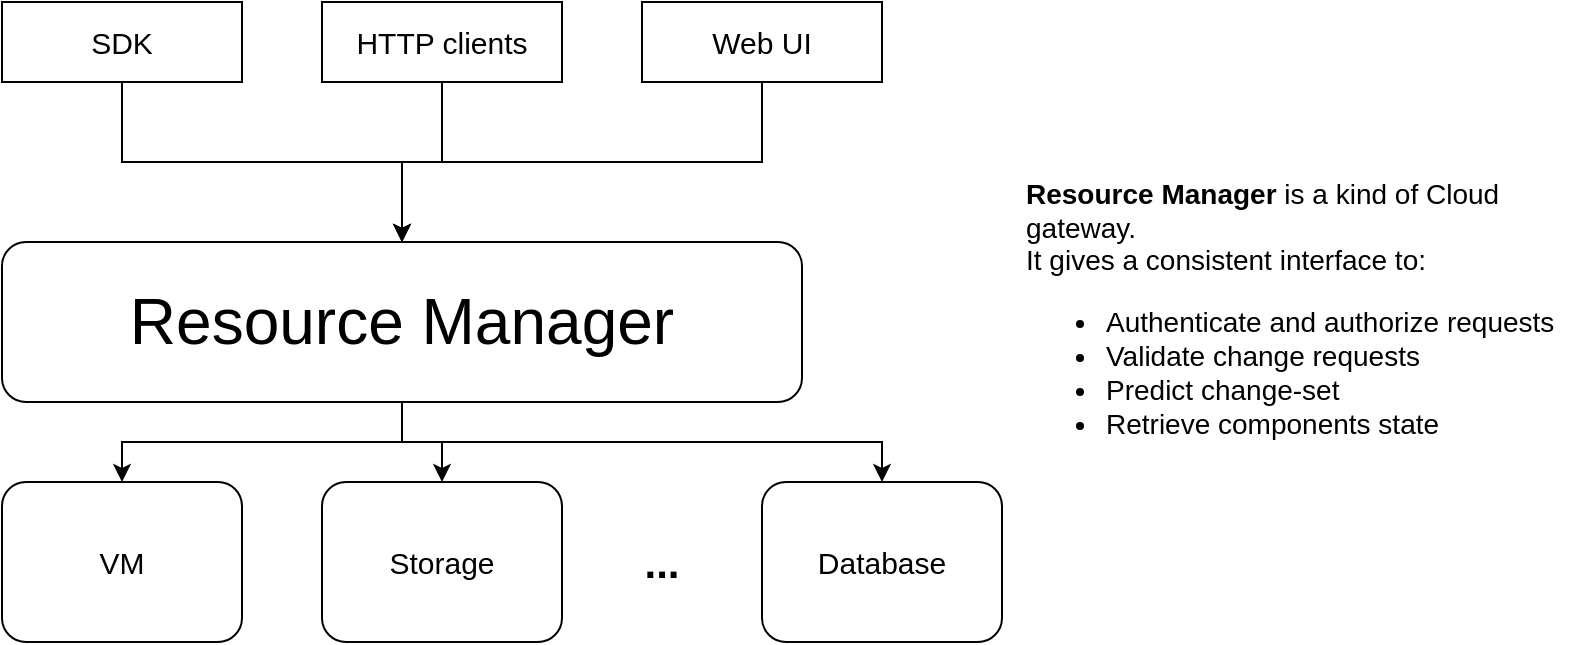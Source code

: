 <mxfile version="13.8.9" type="device" pages="3"><diagram id="5XzHbsgD4A5N1r3Lq1Yf" name="Generic"><mxGraphModel dx="1422" dy="866" grid="1" gridSize="10" guides="1" tooltips="1" connect="1" arrows="1" fold="1" page="1" pageScale="1" pageWidth="850" pageHeight="1100" math="0" shadow="0"><root><mxCell id="0"/><mxCell id="1" parent="0"/><mxCell id="wbJJfYxwRGBmEg_eTTa_-18" style="edgeStyle=orthogonalEdgeStyle;rounded=0;orthogonalLoop=1;jettySize=auto;html=1;endArrow=classic;endFill=1;strokeColor=#000000;" edge="1" parent="1" source="wbJJfYxwRGBmEg_eTTa_-1" target="wbJJfYxwRGBmEg_eTTa_-13"><mxGeometry relative="1" as="geometry"/></mxCell><mxCell id="wbJJfYxwRGBmEg_eTTa_-19" style="edgeStyle=orthogonalEdgeStyle;rounded=0;orthogonalLoop=1;jettySize=auto;html=1;endArrow=classic;endFill=1;strokeColor=#000000;" edge="1" parent="1" source="wbJJfYxwRGBmEg_eTTa_-1" target="wbJJfYxwRGBmEg_eTTa_-14"><mxGeometry relative="1" as="geometry"/></mxCell><mxCell id="wbJJfYxwRGBmEg_eTTa_-20" style="edgeStyle=orthogonalEdgeStyle;rounded=0;orthogonalLoop=1;jettySize=auto;html=1;endArrow=classic;endFill=1;strokeColor=#000000;" edge="1" parent="1" source="wbJJfYxwRGBmEg_eTTa_-1" target="wbJJfYxwRGBmEg_eTTa_-15"><mxGeometry relative="1" as="geometry"/></mxCell><mxCell id="wbJJfYxwRGBmEg_eTTa_-1" value="&lt;font style=&quot;font-size: 32px&quot;&gt;Resource Manager&lt;/font&gt;" style="rounded=1;whiteSpace=wrap;html=1;" vertex="1" parent="1"><mxGeometry x="40" y="160" width="400" height="80" as="geometry"/></mxCell><mxCell id="wbJJfYxwRGBmEg_eTTa_-9" style="edgeStyle=orthogonalEdgeStyle;rounded=0;orthogonalLoop=1;jettySize=auto;html=1;entryX=0.5;entryY=0;entryDx=0;entryDy=0;endArrow=classic;endFill=1;strokeColor=#000000;" edge="1" parent="1" source="wbJJfYxwRGBmEg_eTTa_-5" target="wbJJfYxwRGBmEg_eTTa_-1"><mxGeometry relative="1" as="geometry"/></mxCell><mxCell id="wbJJfYxwRGBmEg_eTTa_-5" value="&lt;font style=&quot;font-size: 15px&quot;&gt;SDK&lt;/font&gt;" style="rounded=0;whiteSpace=wrap;html=1;align=center;" vertex="1" parent="1"><mxGeometry x="40" y="40" width="120" height="40" as="geometry"/></mxCell><mxCell id="wbJJfYxwRGBmEg_eTTa_-10" style="edgeStyle=orthogonalEdgeStyle;rounded=0;orthogonalLoop=1;jettySize=auto;html=1;entryX=0.5;entryY=0;entryDx=0;entryDy=0;endArrow=classic;endFill=1;strokeColor=#000000;" edge="1" parent="1" source="wbJJfYxwRGBmEg_eTTa_-6" target="wbJJfYxwRGBmEg_eTTa_-1"><mxGeometry relative="1" as="geometry"/></mxCell><mxCell id="wbJJfYxwRGBmEg_eTTa_-6" value="&lt;span style=&quot;font-size: 15px&quot;&gt;HTTP clients&lt;/span&gt;" style="rounded=0;whiteSpace=wrap;html=1;align=center;" vertex="1" parent="1"><mxGeometry x="200" y="40" width="120" height="40" as="geometry"/></mxCell><mxCell id="wbJJfYxwRGBmEg_eTTa_-11" style="edgeStyle=orthogonalEdgeStyle;rounded=0;orthogonalLoop=1;jettySize=auto;html=1;entryX=0.5;entryY=0;entryDx=0;entryDy=0;endArrow=classic;endFill=1;strokeColor=#000000;" edge="1" parent="1" source="wbJJfYxwRGBmEg_eTTa_-7" target="wbJJfYxwRGBmEg_eTTa_-1"><mxGeometry relative="1" as="geometry"/></mxCell><mxCell id="wbJJfYxwRGBmEg_eTTa_-7" value="&lt;span style=&quot;font-size: 15px&quot;&gt;Web UI&lt;/span&gt;" style="rounded=0;whiteSpace=wrap;html=1;align=center;" vertex="1" parent="1"><mxGeometry x="360" y="40" width="120" height="40" as="geometry"/></mxCell><mxCell id="wbJJfYxwRGBmEg_eTTa_-13" value="&lt;font style=&quot;font-size: 15px&quot;&gt;VM&lt;/font&gt;" style="rounded=1;whiteSpace=wrap;html=1;align=center;" vertex="1" parent="1"><mxGeometry x="40" y="280" width="120" height="80" as="geometry"/></mxCell><mxCell id="wbJJfYxwRGBmEg_eTTa_-14" value="&lt;font style=&quot;font-size: 15px&quot;&gt;Storage&lt;/font&gt;" style="rounded=1;whiteSpace=wrap;html=1;align=center;" vertex="1" parent="1"><mxGeometry x="200" y="280" width="120" height="80" as="geometry"/></mxCell><mxCell id="wbJJfYxwRGBmEg_eTTa_-15" value="&lt;span style=&quot;font-size: 15px&quot;&gt;Database&lt;/span&gt;" style="rounded=1;whiteSpace=wrap;html=1;align=center;" vertex="1" parent="1"><mxGeometry x="420" y="280" width="120" height="80" as="geometry"/></mxCell><mxCell id="wbJJfYxwRGBmEg_eTTa_-16" value="&lt;font style=&quot;font-size: 21px&quot;&gt;&lt;b&gt;...&lt;/b&gt;&lt;/font&gt;" style="text;html=1;strokeColor=none;fillColor=none;align=center;verticalAlign=middle;whiteSpace=wrap;rounded=0;" vertex="1" parent="1"><mxGeometry x="350" y="310" width="40" height="20" as="geometry"/></mxCell><mxCell id="wbJJfYxwRGBmEg_eTTa_-21" value="&lt;font style=&quot;font-size: 14px&quot;&gt;&lt;b&gt;Resource Manager&lt;/b&gt; is a kind of Cloud gateway.&lt;br&gt;It gives a consistent interface to:&lt;br&gt;&lt;ul&gt;&lt;li&gt;&lt;font style=&quot;font-size: 14px&quot;&gt;Authenticate and authorize requests&lt;/font&gt;&lt;/li&gt;&lt;li&gt;&lt;font style=&quot;font-size: 14px&quot;&gt;Validate change requests&lt;/font&gt;&lt;/li&gt;&lt;li&gt;&lt;span&gt;&lt;font style=&quot;font-size: 14px&quot;&gt;Predict change-set&lt;/font&gt;&lt;/span&gt;&lt;/li&gt;&lt;li&gt;&lt;font style=&quot;font-size: 14px&quot;&gt;Retrieve components state&lt;/font&gt;&lt;/li&gt;&lt;/ul&gt;&lt;/font&gt;" style="text;html=1;strokeColor=none;fillColor=none;align=left;verticalAlign=middle;whiteSpace=wrap;rounded=0;" vertex="1" parent="1"><mxGeometry x="550" y="127.5" width="280" height="145" as="geometry"/></mxCell></root></mxGraphModel></diagram><diagram name="Azure/AWS/GCP" id="LurYke5VIiVdMJ2U-toc"><mxGraphModel dx="1422" dy="866" grid="1" gridSize="10" guides="1" tooltips="1" connect="1" arrows="1" fold="1" page="1" pageScale="1" pageWidth="850" pageHeight="1100" math="0" shadow="0"><root><mxCell id="kYXGSRQ9VthxkA4z5IXb-0"/><mxCell id="kYXGSRQ9VthxkA4z5IXb-1" parent="kYXGSRQ9VthxkA4z5IXb-0"/><mxCell id="kYXGSRQ9VthxkA4z5IXb-2" style="edgeStyle=orthogonalEdgeStyle;rounded=0;orthogonalLoop=1;jettySize=auto;html=1;endArrow=classic;endFill=1;strokeColor=#000000;" edge="1" parent="kYXGSRQ9VthxkA4z5IXb-1" source="kYXGSRQ9VthxkA4z5IXb-5" target="kYXGSRQ9VthxkA4z5IXb-12"><mxGeometry relative="1" as="geometry"/></mxCell><mxCell id="kYXGSRQ9VthxkA4z5IXb-3" style="edgeStyle=orthogonalEdgeStyle;rounded=0;orthogonalLoop=1;jettySize=auto;html=1;endArrow=classic;endFill=1;strokeColor=#000000;" edge="1" parent="kYXGSRQ9VthxkA4z5IXb-1" source="kYXGSRQ9VthxkA4z5IXb-5" target="kYXGSRQ9VthxkA4z5IXb-13"><mxGeometry relative="1" as="geometry"/></mxCell><mxCell id="kYXGSRQ9VthxkA4z5IXb-4" style="edgeStyle=orthogonalEdgeStyle;rounded=0;orthogonalLoop=1;jettySize=auto;html=1;endArrow=classic;endFill=1;strokeColor=#000000;" edge="1" parent="kYXGSRQ9VthxkA4z5IXb-1" source="kYXGSRQ9VthxkA4z5IXb-5" target="kYXGSRQ9VthxkA4z5IXb-14"><mxGeometry relative="1" as="geometry"/></mxCell><mxCell id="kYXGSRQ9VthxkA4z5IXb-5" value="&lt;font style=&quot;font-size: 32px&quot;&gt;Resource Manager&lt;/font&gt;" style="rounded=1;whiteSpace=wrap;html=1;" vertex="1" parent="kYXGSRQ9VthxkA4z5IXb-1"><mxGeometry x="40" y="209" width="400" height="80" as="geometry"/></mxCell><mxCell id="kYXGSRQ9VthxkA4z5IXb-6" style="edgeStyle=orthogonalEdgeStyle;rounded=0;orthogonalLoop=1;jettySize=auto;html=1;entryX=0.5;entryY=0;entryDx=0;entryDy=0;endArrow=classic;endFill=1;strokeColor=#000000;" edge="1" parent="kYXGSRQ9VthxkA4z5IXb-1" source="kYXGSRQ9VthxkA4z5IXb-7" target="kYXGSRQ9VthxkA4z5IXb-5"><mxGeometry relative="1" as="geometry"/></mxCell><mxCell id="kYXGSRQ9VthxkA4z5IXb-7" value="&lt;font style=&quot;font-size: 15px&quot;&gt;SDK&lt;/font&gt;" style="rounded=0;whiteSpace=wrap;html=1;align=center;" vertex="1" parent="kYXGSRQ9VthxkA4z5IXb-1"><mxGeometry x="40" y="89" width="120" height="40" as="geometry"/></mxCell><mxCell id="kYXGSRQ9VthxkA4z5IXb-8" style="edgeStyle=orthogonalEdgeStyle;rounded=0;orthogonalLoop=1;jettySize=auto;html=1;entryX=0.5;entryY=0;entryDx=0;entryDy=0;endArrow=classic;endFill=1;strokeColor=#000000;" edge="1" parent="kYXGSRQ9VthxkA4z5IXb-1" source="kYXGSRQ9VthxkA4z5IXb-9" target="kYXGSRQ9VthxkA4z5IXb-5"><mxGeometry relative="1" as="geometry"/></mxCell><mxCell id="kYXGSRQ9VthxkA4z5IXb-9" value="&lt;span style=&quot;font-size: 15px&quot;&gt;HTTP clients&lt;/span&gt;" style="rounded=0;whiteSpace=wrap;html=1;align=center;" vertex="1" parent="kYXGSRQ9VthxkA4z5IXb-1"><mxGeometry x="200" y="89" width="120" height="40" as="geometry"/></mxCell><mxCell id="kYXGSRQ9VthxkA4z5IXb-10" style="edgeStyle=orthogonalEdgeStyle;rounded=0;orthogonalLoop=1;jettySize=auto;html=1;entryX=0.5;entryY=0;entryDx=0;entryDy=0;endArrow=classic;endFill=1;strokeColor=#000000;" edge="1" parent="kYXGSRQ9VthxkA4z5IXb-1" source="kYXGSRQ9VthxkA4z5IXb-11" target="kYXGSRQ9VthxkA4z5IXb-5"><mxGeometry relative="1" as="geometry"/></mxCell><mxCell id="kYXGSRQ9VthxkA4z5IXb-11" value="&lt;span style=&quot;font-size: 15px&quot;&gt;Web UI&lt;/span&gt;" style="rounded=0;whiteSpace=wrap;html=1;align=center;" vertex="1" parent="kYXGSRQ9VthxkA4z5IXb-1"><mxGeometry x="360" y="89" width="120" height="40" as="geometry"/></mxCell><mxCell id="kYXGSRQ9VthxkA4z5IXb-12" value="&lt;font style=&quot;font-size: 15px&quot;&gt;VM&lt;/font&gt;" style="rounded=1;whiteSpace=wrap;html=1;align=center;" vertex="1" parent="kYXGSRQ9VthxkA4z5IXb-1"><mxGeometry x="40" y="329" width="120" height="80" as="geometry"/></mxCell><mxCell id="kYXGSRQ9VthxkA4z5IXb-13" value="&lt;font style=&quot;font-size: 15px&quot;&gt;Storage&lt;/font&gt;" style="rounded=1;whiteSpace=wrap;html=1;align=center;" vertex="1" parent="kYXGSRQ9VthxkA4z5IXb-1"><mxGeometry x="200" y="329" width="120" height="80" as="geometry"/></mxCell><mxCell id="kYXGSRQ9VthxkA4z5IXb-14" value="&lt;span style=&quot;font-size: 15px&quot;&gt;Database&lt;/span&gt;" style="rounded=1;whiteSpace=wrap;html=1;align=center;" vertex="1" parent="kYXGSRQ9VthxkA4z5IXb-1"><mxGeometry x="420" y="329" width="120" height="80" as="geometry"/></mxCell><mxCell id="kYXGSRQ9VthxkA4z5IXb-15" value="&lt;font style=&quot;font-size: 21px&quot;&gt;&lt;b&gt;...&lt;/b&gt;&lt;/font&gt;" style="text;html=1;strokeColor=none;fillColor=none;align=center;verticalAlign=middle;whiteSpace=wrap;rounded=0;" vertex="1" parent="kYXGSRQ9VthxkA4z5IXb-1"><mxGeometry x="350" y="359" width="40" height="20" as="geometry"/></mxCell><mxCell id="kYXGSRQ9VthxkA4z5IXb-18" style="edgeStyle=orthogonalEdgeStyle;rounded=0;orthogonalLoop=1;jettySize=auto;html=1;endArrow=classic;endFill=1;strokeColor=#000000;" edge="1" parent="kYXGSRQ9VthxkA4z5IXb-1" source="kYXGSRQ9VthxkA4z5IXb-17" target="kYXGSRQ9VthxkA4z5IXb-9"><mxGeometry relative="1" as="geometry"/></mxCell><mxCell id="kYXGSRQ9VthxkA4z5IXb-17" value="&lt;span style=&quot;font-size: 15px&quot;&gt;Resource Manager Templates&lt;/span&gt;" style="rounded=0;whiteSpace=wrap;html=1;align=center;" vertex="1" parent="kYXGSRQ9VthxkA4z5IXb-1"><mxGeometry x="180" y="10" width="160" height="40" as="geometry"/></mxCell><mxCell id="kYXGSRQ9VthxkA4z5IXb-20" style="edgeStyle=orthogonalEdgeStyle;rounded=0;orthogonalLoop=1;jettySize=auto;html=1;entryX=1;entryY=0.5;entryDx=0;entryDy=0;endArrow=none;endFill=0;strokeColor=#000000;dashed=1;dashPattern=1 4;" edge="1" parent="kYXGSRQ9VthxkA4z5IXb-1" source="kYXGSRQ9VthxkA4z5IXb-19" target="kYXGSRQ9VthxkA4z5IXb-17"><mxGeometry relative="1" as="geometry"/></mxCell><mxCell id="kYXGSRQ9VthxkA4z5IXb-19" value="AWS Cloud Formation&lt;br&gt;Azure Resource Manager templates&lt;br&gt;GCP&amp;nbsp;Deployment Manager templates" style="text;html=1;strokeColor=none;fillColor=none;align=left;verticalAlign=middle;whiteSpace=wrap;rounded=0;" vertex="1" parent="kYXGSRQ9VthxkA4z5IXb-1"><mxGeometry x="380" y="5" width="250" height="50" as="geometry"/></mxCell><mxCell id="kYXGSRQ9VthxkA4z5IXb-21" value="" style="verticalLabelPosition=bottom;verticalAlign=top;html=1;shape=mxgraph.basic.8_point_star;align=center;fillColor=#f8cecc;strokeColor=#b85450;" vertex="1" parent="kYXGSRQ9VthxkA4z5IXb-1"><mxGeometry x="384" y="225" width="50" height="49" as="geometry"/></mxCell><mxCell id="kYXGSRQ9VthxkA4z5IXb-23" style="edgeStyle=orthogonalEdgeStyle;rounded=0;orthogonalLoop=1;jettySize=auto;html=1;entryX=1;entryY=0.29;entryDx=0;entryDy=0;entryPerimeter=0;dashed=1;dashPattern=1 4;endArrow=none;endFill=0;strokeColor=#000000;" edge="1" parent="kYXGSRQ9VthxkA4z5IXb-1" source="kYXGSRQ9VthxkA4z5IXb-22" target="kYXGSRQ9VthxkA4z5IXb-21"><mxGeometry relative="1" as="geometry"/></mxCell><mxCell id="kYXGSRQ9VthxkA4z5IXb-22" value="Complete template is processed on &lt;b&gt;Cloud &lt;/b&gt;side" style="text;html=1;strokeColor=none;fillColor=none;align=left;verticalAlign=middle;whiteSpace=wrap;rounded=0;" vertex="1" parent="kYXGSRQ9VthxkA4z5IXb-1"><mxGeometry x="500" y="229" width="140" height="20" as="geometry"/></mxCell></root></mxGraphModel></diagram><diagram name="Terraform/Pulumi" id="f3u4xfufeZG4q77_1Kpv"><mxGraphModel dx="1422" dy="866" grid="1" gridSize="10" guides="1" tooltips="1" connect="1" arrows="1" fold="1" page="1" pageScale="1" pageWidth="850" pageHeight="1100" math="0" shadow="0"><root><mxCell id="6eQaVB37cylwtI1VxZNg-0"/><mxCell id="6eQaVB37cylwtI1VxZNg-1" parent="6eQaVB37cylwtI1VxZNg-0"/><mxCell id="6eQaVB37cylwtI1VxZNg-2" style="edgeStyle=orthogonalEdgeStyle;rounded=0;orthogonalLoop=1;jettySize=auto;html=1;endArrow=classic;endFill=1;strokeColor=#000000;" edge="1" parent="6eQaVB37cylwtI1VxZNg-1" source="6eQaVB37cylwtI1VxZNg-5" target="6eQaVB37cylwtI1VxZNg-12"><mxGeometry relative="1" as="geometry"/></mxCell><mxCell id="6eQaVB37cylwtI1VxZNg-3" style="edgeStyle=orthogonalEdgeStyle;rounded=0;orthogonalLoop=1;jettySize=auto;html=1;endArrow=classic;endFill=1;strokeColor=#000000;" edge="1" parent="6eQaVB37cylwtI1VxZNg-1" source="6eQaVB37cylwtI1VxZNg-5" target="6eQaVB37cylwtI1VxZNg-13"><mxGeometry relative="1" as="geometry"/></mxCell><mxCell id="6eQaVB37cylwtI1VxZNg-4" style="edgeStyle=orthogonalEdgeStyle;rounded=0;orthogonalLoop=1;jettySize=auto;html=1;endArrow=classic;endFill=1;strokeColor=#000000;" edge="1" parent="6eQaVB37cylwtI1VxZNg-1" source="6eQaVB37cylwtI1VxZNg-5" target="6eQaVB37cylwtI1VxZNg-14"><mxGeometry relative="1" as="geometry"/></mxCell><mxCell id="6eQaVB37cylwtI1VxZNg-5" value="&lt;font style=&quot;font-size: 32px&quot;&gt;Resource Manager&lt;/font&gt;" style="rounded=1;whiteSpace=wrap;html=1;" vertex="1" parent="6eQaVB37cylwtI1VxZNg-1"><mxGeometry x="40" y="209" width="400" height="80" as="geometry"/></mxCell><mxCell id="6eQaVB37cylwtI1VxZNg-6" style="edgeStyle=orthogonalEdgeStyle;rounded=0;orthogonalLoop=1;jettySize=auto;html=1;entryX=0.5;entryY=0;entryDx=0;entryDy=0;endArrow=classic;endFill=1;strokeColor=#000000;" edge="1" parent="6eQaVB37cylwtI1VxZNg-1" source="6eQaVB37cylwtI1VxZNg-7" target="6eQaVB37cylwtI1VxZNg-5"><mxGeometry relative="1" as="geometry"/></mxCell><mxCell id="6eQaVB37cylwtI1VxZNg-7" value="&lt;font style=&quot;font-size: 15px&quot;&gt;SDK&lt;/font&gt;" style="rounded=0;whiteSpace=wrap;html=1;align=center;" vertex="1" parent="6eQaVB37cylwtI1VxZNg-1"><mxGeometry x="40" y="89" width="120" height="40" as="geometry"/></mxCell><mxCell id="6eQaVB37cylwtI1VxZNg-8" style="edgeStyle=orthogonalEdgeStyle;rounded=0;orthogonalLoop=1;jettySize=auto;html=1;entryX=0.5;entryY=0;entryDx=0;entryDy=0;endArrow=classic;endFill=1;strokeColor=#000000;" edge="1" parent="6eQaVB37cylwtI1VxZNg-1" source="6eQaVB37cylwtI1VxZNg-9" target="6eQaVB37cylwtI1VxZNg-5"><mxGeometry relative="1" as="geometry"/></mxCell><mxCell id="6eQaVB37cylwtI1VxZNg-9" value="&lt;span style=&quot;font-size: 15px&quot;&gt;HTTP clients&lt;/span&gt;" style="rounded=0;whiteSpace=wrap;html=1;align=center;" vertex="1" parent="6eQaVB37cylwtI1VxZNg-1"><mxGeometry x="200" y="89" width="120" height="40" as="geometry"/></mxCell><mxCell id="6eQaVB37cylwtI1VxZNg-10" style="edgeStyle=orthogonalEdgeStyle;rounded=0;orthogonalLoop=1;jettySize=auto;html=1;entryX=0.5;entryY=0;entryDx=0;entryDy=0;endArrow=classic;endFill=1;strokeColor=#000000;" edge="1" parent="6eQaVB37cylwtI1VxZNg-1" source="6eQaVB37cylwtI1VxZNg-11" target="6eQaVB37cylwtI1VxZNg-5"><mxGeometry relative="1" as="geometry"/></mxCell><mxCell id="6eQaVB37cylwtI1VxZNg-11" value="&lt;span style=&quot;font-size: 15px&quot;&gt;Web UI&lt;/span&gt;" style="rounded=0;whiteSpace=wrap;html=1;align=center;" vertex="1" parent="6eQaVB37cylwtI1VxZNg-1"><mxGeometry x="360" y="89" width="120" height="40" as="geometry"/></mxCell><mxCell id="6eQaVB37cylwtI1VxZNg-12" value="&lt;font style=&quot;font-size: 15px&quot;&gt;VM&lt;/font&gt;" style="rounded=1;whiteSpace=wrap;html=1;align=center;" vertex="1" parent="6eQaVB37cylwtI1VxZNg-1"><mxGeometry x="40" y="329" width="120" height="80" as="geometry"/></mxCell><mxCell id="6eQaVB37cylwtI1VxZNg-13" value="&lt;font style=&quot;font-size: 15px&quot;&gt;Storage&lt;/font&gt;" style="rounded=1;whiteSpace=wrap;html=1;align=center;" vertex="1" parent="6eQaVB37cylwtI1VxZNg-1"><mxGeometry x="200" y="329" width="120" height="80" as="geometry"/></mxCell><mxCell id="6eQaVB37cylwtI1VxZNg-14" value="&lt;span style=&quot;font-size: 15px&quot;&gt;Database&lt;/span&gt;" style="rounded=1;whiteSpace=wrap;html=1;align=center;" vertex="1" parent="6eQaVB37cylwtI1VxZNg-1"><mxGeometry x="420" y="329" width="120" height="80" as="geometry"/></mxCell><mxCell id="6eQaVB37cylwtI1VxZNg-15" value="&lt;font style=&quot;font-size: 21px&quot;&gt;&lt;b&gt;...&lt;/b&gt;&lt;/font&gt;" style="text;html=1;strokeColor=none;fillColor=none;align=center;verticalAlign=middle;whiteSpace=wrap;rounded=0;" vertex="1" parent="6eQaVB37cylwtI1VxZNg-1"><mxGeometry x="350" y="359" width="40" height="20" as="geometry"/></mxCell><mxCell id="6eQaVB37cylwtI1VxZNg-23" style="edgeStyle=orthogonalEdgeStyle;rounded=0;orthogonalLoop=1;jettySize=auto;html=1;entryX=0.5;entryY=0;entryDx=0;entryDy=0;endArrow=classic;endFill=1;strokeColor=#000000;" edge="1" parent="6eQaVB37cylwtI1VxZNg-1" source="6eQaVB37cylwtI1VxZNg-17" target="6eQaVB37cylwtI1VxZNg-7"><mxGeometry relative="1" as="geometry"/></mxCell><mxCell id="6eQaVB37cylwtI1VxZNg-17" value="&lt;span style=&quot;font-size: 15px&quot;&gt;External Infrastructure Tool&lt;/span&gt;" style="rounded=0;whiteSpace=wrap;html=1;align=center;" vertex="1" parent="6eQaVB37cylwtI1VxZNg-1"><mxGeometry x="20" y="15" width="160" height="40" as="geometry"/></mxCell><mxCell id="6eQaVB37cylwtI1VxZNg-20" value="" style="verticalLabelPosition=bottom;verticalAlign=top;html=1;shape=mxgraph.basic.8_point_star;align=center;fillColor=#f8cecc;strokeColor=#b85450;" vertex="1" parent="6eQaVB37cylwtI1VxZNg-1"><mxGeometry x="160" y="35" width="20" height="20" as="geometry"/></mxCell><mxCell id="6eQaVB37cylwtI1VxZNg-21" style="edgeStyle=orthogonalEdgeStyle;rounded=0;orthogonalLoop=1;jettySize=auto;html=1;entryX=1;entryY=0.29;entryDx=0;entryDy=0;entryPerimeter=0;dashed=1;dashPattern=1 4;endArrow=none;endFill=0;strokeColor=#000000;" edge="1" parent="6eQaVB37cylwtI1VxZNg-1" source="6eQaVB37cylwtI1VxZNg-22" target="6eQaVB37cylwtI1VxZNg-20"><mxGeometry relative="1" as="geometry"/></mxCell><mxCell id="6eQaVB37cylwtI1VxZNg-22" value="Complete template is processed on &lt;b&gt;Client&lt;/b&gt; side" style="text;html=1;strokeColor=none;fillColor=none;align=left;verticalAlign=middle;whiteSpace=wrap;rounded=0;" vertex="1" parent="6eQaVB37cylwtI1VxZNg-1"><mxGeometry x="250" y="30" width="140" height="20" as="geometry"/></mxCell></root></mxGraphModel></diagram></mxfile>